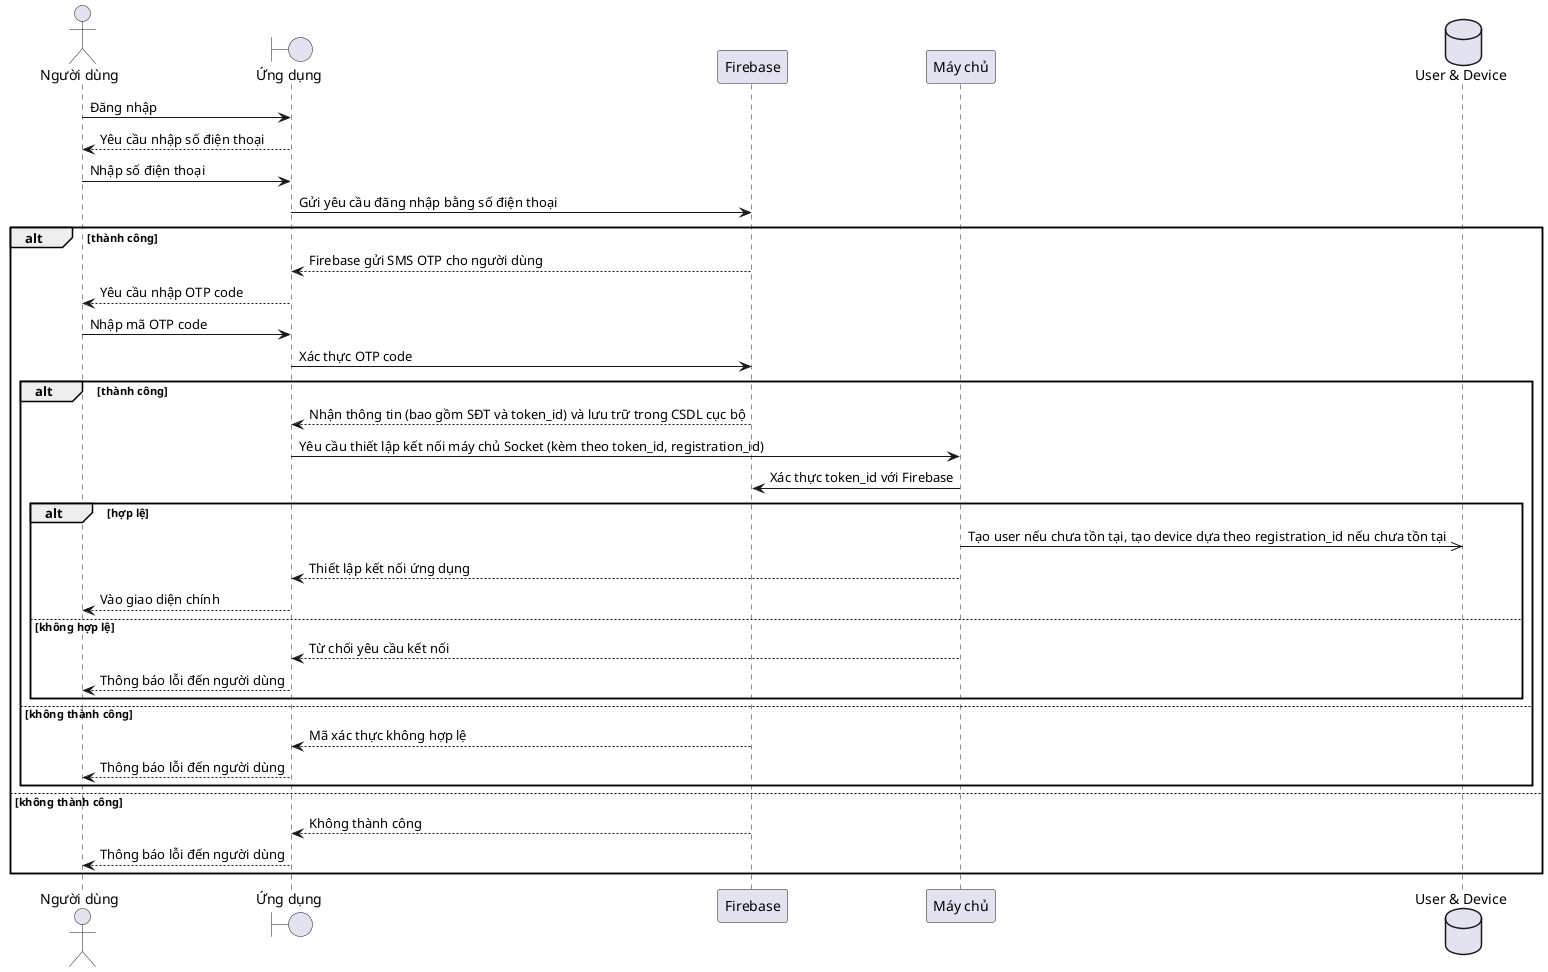 @startuml

actor "Người dùng" as user
boundary "Ứng dụng" as app
participant Firebase as firebase
participant "Máy chủ" as server
database "User & Device" as db

user -> app: Đăng nhập
user <-- app: Yêu cầu nhập số điện thoại
user -> app: Nhập số điện thoại
app -> firebase: Gửi yêu cầu đăng nhập bằng số điện thoại
alt thành công
    app <-- firebase: Firebase gửi SMS OTP cho người dùng
    user <-- app: Yêu cầu nhập OTP code
    user -> app: Nhập mã OTP code
    app -> firebase: Xác thực OTP code
    alt thành công
        app <-- firebase: Nhận thông tin (bao gồm SĐT và token_id) và lưu trữ trong CSDL cục bộ
        app -> server: Yêu cầu thiết lập kết nối máy chủ Socket (kèm theo token_id, registration_id)
        server -> firebase: Xác thực token_id với Firebase
        alt hợp lệ
            server ->> db: Tạo user nếu chưa tồn tại, tạo device dựa theo registration_id nếu chưa tồn tại
            app <-- server: Thiết lập kết nối ứng dụng
            user <-- app: Vào giao diện chính
        else không hợp lệ
            app <-- server: Từ chối yêu cầu kết nối
            user <-- app: Thông báo lỗi đến người dùng
        end
    else không thành công
        app <-- firebase: Mã xác thực không hợp lệ
        user <-- app: Thông báo lỗi đến người dùng
    end
else không thành công
    app <-- firebase: Không thành công
    user <-- app: Thông báo lỗi đến người dùng
end


@enduml